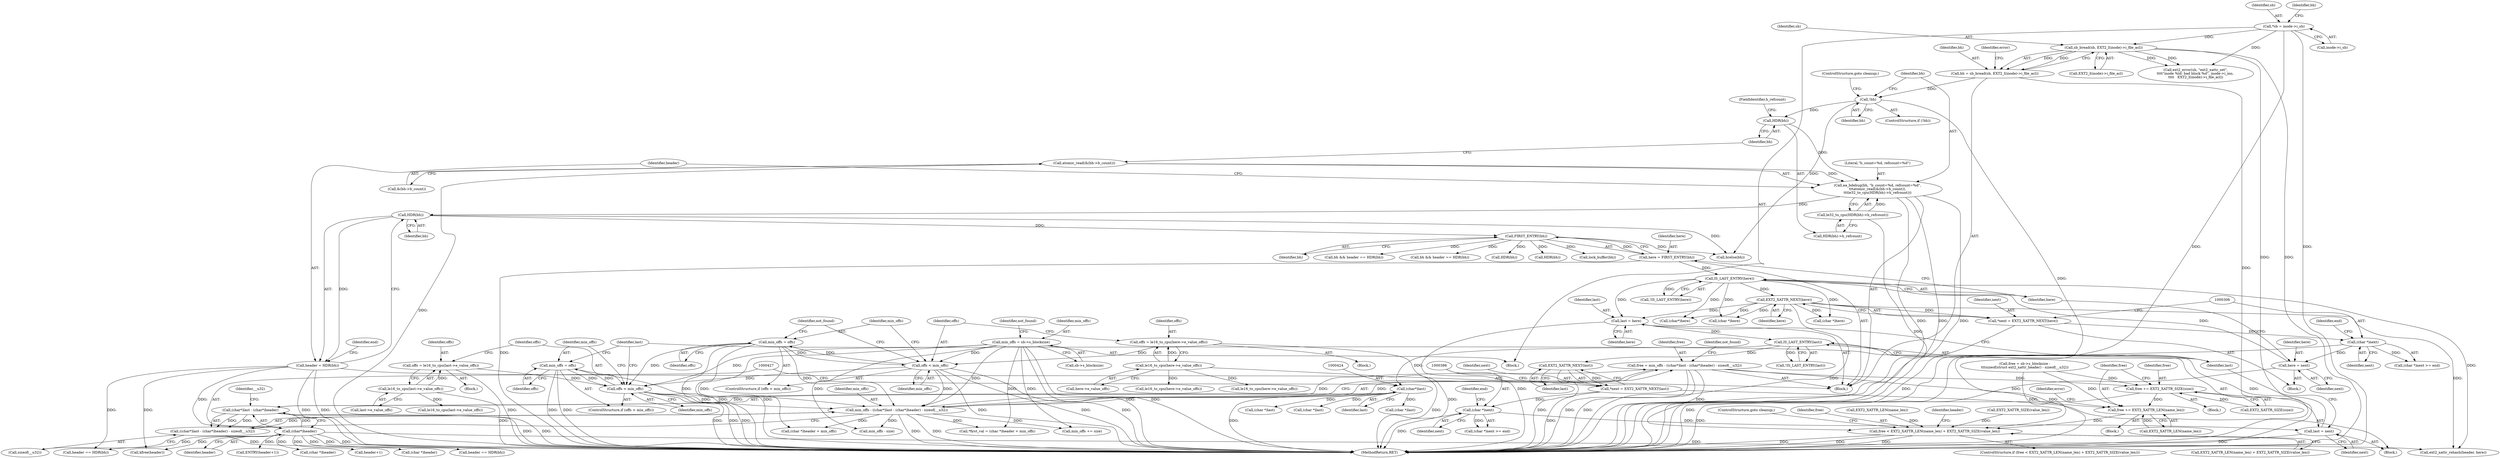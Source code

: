 digraph "0_linux_be0726d33cb8f411945884664924bed3cb8c70ee_10@API" {
"1000417" [label="(Call,free = min_offs - ((char*)last - (char*)header) - sizeof(__u32))"];
"1000419" [label="(Call,min_offs - ((char*)last - (char*)header) - sizeof(__u32))"];
"1000411" [label="(Call,min_offs = offs)"];
"1000408" [label="(Call,offs < min_offs)"];
"1000401" [label="(Call,offs = le16_to_cpu(last->e_value_offs))"];
"1000403" [label="(Call,le16_to_cpu(last->e_value_offs))"];
"1000331" [label="(Call,min_offs = offs)"];
"1000328" [label="(Call,offs < min_offs)"];
"1000321" [label="(Call,offs = le16_to_cpu(here->e_value_offs))"];
"1000323" [label="(Call,le16_to_cpu(here->e_value_offs))"];
"1000152" [label="(Call,min_offs = sb->s_blocksize)"];
"1000421" [label="(Call,((char*)last - (char*)header) - sizeof(__u32))"];
"1000422" [label="(Call,(char*)last - (char*)header)"];
"1000423" [label="(Call,(char*)last)"];
"1000375" [label="(Call,IS_LAST_ENTRY(last))"];
"1000414" [label="(Call,last = next)"];
"1000385" [label="(Call,(char *)next)"];
"1000379" [label="(Call,*next = EXT2_XATTR_NEXT(last))"];
"1000381" [label="(Call,EXT2_XATTR_NEXT(last))"];
"1000370" [label="(Call,last = here)"];
"1000295" [label="(Call,IS_LAST_ENTRY(here))"];
"1000289" [label="(Call,here = FIRST_ENTRY(bh))"];
"1000291" [label="(Call,FIRST_ENTRY(bh))"];
"1000246" [label="(Call,HDR(bh))"];
"1000231" [label="(Call,ea_bdebug(bh, \"b_count=%d, refcount=%d\",\n\t\t\tatomic_read(&(bh->b_count)),\n\t\t\tle32_to_cpu(HDR(bh)->h_refcount)))"];
"1000241" [label="(Call,HDR(bh))"];
"1000228" [label="(Call,!bh)"];
"1000215" [label="(Call,bh = sb_bread(sb, EXT2_I(inode)->i_file_acl))"];
"1000217" [label="(Call,sb_bread(sb, EXT2_I(inode)->i_file_acl))"];
"1000134" [label="(Call,*sb = inode->i_sb)"];
"1000234" [label="(Call,atomic_read(&(bh->b_count)))"];
"1000239" [label="(Call,le32_to_cpu(HDR(bh)->h_refcount))"];
"1000367" [label="(Call,here = next)"];
"1000305" [label="(Call,(char *)next)"];
"1000299" [label="(Call,*next = EXT2_XATTR_NEXT(here))"];
"1000301" [label="(Call,EXT2_XATTR_NEXT(here))"];
"1000426" [label="(Call,(char*)header)"];
"1000244" [label="(Call,header = HDR(bh))"];
"1000515" [label="(Call,free += EXT2_XATTR_SIZE(size))"];
"1000519" [label="(Call,free += EXT2_XATTR_LEN(name_len))"];
"1000528" [label="(Call,free < EXT2_XATTR_LEN(name_len) + EXT2_XATTR_SIZE(value_len))"];
"1000376" [label="(Identifier,last)"];
"1000233" [label="(Literal,\"b_count=%d, refcount=%d\")"];
"1000980" [label="(Call,ext2_xattr_rehash(header, here))"];
"1001019" [label="(MethodReturn,RET)"];
"1000249" [label="(Identifier,end)"];
"1000527" [label="(ControlStructure,if (free < EXT2_XATTR_LEN(name_len) + EXT2_XATTR_SIZE(value_len)))"];
"1000429" [label="(Call,sizeof(__u32))"];
"1000402" [label="(Identifier,offs)"];
"1000925" [label="(Call,(char *)header)"];
"1000295" [label="(Call,IS_LAST_ENTRY(here))"];
"1000385" [label="(Call,(char *)next)"];
"1000154" [label="(Call,sb->s_blocksize)"];
"1000416" [label="(Identifier,next)"];
"1000988" [label="(Call,HDR(bh))"];
"1000134" [label="(Call,*sb = inode->i_sb)"];
"1000135" [label="(Identifier,sb)"];
"1000708" [label="(Call,(char *)here)"];
"1000241" [label="(Call,HDR(bh))"];
"1000321" [label="(Call,offs = le16_to_cpu(here->e_value_offs))"];
"1000216" [label="(Identifier,bh)"];
"1000231" [label="(Call,ea_bdebug(bh, \"b_count=%d, refcount=%d\",\n\t\t\tatomic_read(&(bh->b_count)),\n\t\t\tle32_to_cpu(HDR(bh)->h_refcount)))"];
"1000243" [label="(FieldIdentifier,h_refcount)"];
"1000242" [label="(Identifier,bh)"];
"1000415" [label="(Identifier,last)"];
"1000528" [label="(Call,free < EXT2_XATTR_LEN(name_len) + EXT2_XATTR_SIZE(value_len))"];
"1000301" [label="(Call,EXT2_XATTR_NEXT(here))"];
"1000219" [label="(Call,EXT2_I(inode)->i_file_acl)"];
"1000330" [label="(Identifier,min_offs)"];
"1000404" [label="(Call,last->e_value_offs)"];
"1000399" [label="(Block,)"];
"1000375" [label="(Call,IS_LAST_ENTRY(last))"];
"1000410" [label="(Identifier,min_offs)"];
"1000537" [label="(Identifier,header)"];
"1000214" [label="(Block,)"];
"1000230" [label="(ControlStructure,goto cleanup;)"];
"1000273" [label="(Call,ext2_error(sb, \"ext2_xattr_set\",\n\t\t\t\t\"inode %ld: bad block %d\", inode->i_ino, \n\t\t\t\t   EXT2_I(inode)->i_file_acl))"];
"1001009" [label="(Call,kfree(header))"];
"1000382" [label="(Identifier,last)"];
"1000412" [label="(Identifier,min_offs)"];
"1000305" [label="(Call,(char *)next)"];
"1000407" [label="(ControlStructure,if (offs < min_offs))"];
"1000959" [label="(Call,header+1)"];
"1000752" [label="(Call,*first_val = (char *)header + min_offs)"];
"1000324" [label="(Call,here->e_value_offs)"];
"1000470" [label="(Block,)"];
"1000501" [label="(Call,le16_to_cpu(here->e_value_offs))"];
"1000369" [label="(Identifier,next)"];
"1000533" [label="(Call,EXT2_XATTR_SIZE(value_len))"];
"1000755" [label="(Call,(char *)header)"];
"1000371" [label="(Identifier,last)"];
"1000136" [label="(Call,inode->i_sb)"];
"1000968" [label="(Call,HDR(bh))"];
"1000419" [label="(Call,min_offs - ((char*)last - (char*)header) - sizeof(__u32))"];
"1000966" [label="(Call,header == HDR(bh))"];
"1000296" [label="(Identifier,here)"];
"1000229" [label="(Identifier,bh)"];
"1000379" [label="(Call,*next = EXT2_XATTR_NEXT(last))"];
"1000841" [label="(Call,le16_to_cpu(last->e_value_offs))"];
"1000628" [label="(Call,(char *)last)"];
"1000999" [label="(Call,brelse(bh))"];
"1000218" [label="(Identifier,sb)"];
"1000417" [label="(Call,free = min_offs - ((char*)last - (char*)header) - sizeof(__u32))"];
"1000227" [label="(ControlStructure,if (!bh))"];
"1000245" [label="(Identifier,header)"];
"1000414" [label="(Call,last = next)"];
"1000299" [label="(Call,*next = EXT2_XATTR_NEXT(here))"];
"1000302" [label="(Identifier,here)"];
"1000418" [label="(Identifier,free)"];
"1000421" [label="(Call,((char*)last - (char*)header) - sizeof(__u32))"];
"1000234" [label="(Call,atomic_read(&(bh->b_count)))"];
"1000409" [label="(Identifier,offs)"];
"1000762" [label="(Call,le16_to_cpu(here->e_value_offs))"];
"1000403" [label="(Call,le16_to_cpu(last->e_value_offs))"];
"1000333" [label="(Identifier,offs)"];
"1000387" [label="(Identifier,next)"];
"1000430" [label="(Identifier,__u32)"];
"1000304" [label="(Call,(char *)next >= end)"];
"1000401" [label="(Call,offs = le16_to_cpu(last->e_value_offs))"];
"1000374" [label="(Call,!IS_LAST_ENTRY(last))"];
"1000524" [label="(Identifier,error)"];
"1000422" [label="(Call,(char*)last - (char*)header)"];
"1000224" [label="(Identifier,error)"];
"1000408" [label="(Call,offs < min_offs)"];
"1000319" [label="(Block,)"];
"1000228" [label="(Call,!bh)"];
"1000235" [label="(Call,&(bh->b_count))"];
"1000239" [label="(Call,le32_to_cpu(HDR(bh)->h_refcount))"];
"1000450" [label="(Identifier,not_found)"];
"1000519" [label="(Call,free += EXT2_XATTR_LEN(name_len))"];
"1000428" [label="(Identifier,header)"];
"1000411" [label="(Call,min_offs = offs)"];
"1000423" [label="(Call,(char*)last)"];
"1000516" [label="(Identifier,free)"];
"1000433" [label="(Call,free = sb->s_blocksize -\n\t\t\tsizeof(struct ext2_xattr_header) - sizeof(__u32))"];
"1000425" [label="(Identifier,last)"];
"1000368" [label="(Identifier,here)"];
"1000331" [label="(Call,min_offs = offs)"];
"1000535" [label="(ControlStructure,goto cleanup;)"];
"1000381" [label="(Call,EXT2_XATTR_NEXT(last))"];
"1000754" [label="(Call,(char *)header + min_offs)"];
"1000335" [label="(Identifier,not_found)"];
"1000380" [label="(Identifier,next)"];
"1000367" [label="(Call,here = next)"];
"1001005" [label="(Call,header == HDR(bh))"];
"1000291" [label="(Call,FIRST_ENTRY(bh))"];
"1000329" [label="(Identifier,offs)"];
"1000388" [label="(Identifier,end)"];
"1000413" [label="(Identifier,offs)"];
"1000550" [label="(Call,lock_buffer(bh))"];
"1000289" [label="(Call,here = FIRST_ENTRY(bh))"];
"1000958" [label="(Call,ENTRY(header+1))"];
"1000611" [label="(Call,(char *)here)"];
"1000240" [label="(Call,HDR(bh)->h_refcount)"];
"1000880" [label="(Call,(char *)last)"];
"1000372" [label="(Identifier,here)"];
"1000530" [label="(Call,EXT2_XATTR_LEN(name_len) + EXT2_XATTR_SIZE(value_len))"];
"1000370" [label="(Call,last = here)"];
"1000307" [label="(Identifier,next)"];
"1000217" [label="(Call,sb_bread(sb, EXT2_I(inode)->i_file_acl))"];
"1000529" [label="(Identifier,free)"];
"1000928" [label="(Call,min_offs - size)"];
"1000322" [label="(Identifier,offs)"];
"1000420" [label="(Identifier,min_offs)"];
"1000152" [label="(Call,min_offs = sb->s_blocksize)"];
"1000153" [label="(Identifier,min_offs)"];
"1000327" [label="(ControlStructure,if (offs < min_offs))"];
"1000705" [label="(Call,(char *)last)"];
"1000887" [label="(Call,(char*)here)"];
"1000521" [label="(Call,EXT2_XATTR_LEN(name_len))"];
"1000132" [label="(Block,)"];
"1000141" [label="(Identifier,bh)"];
"1000308" [label="(Identifier,end)"];
"1000517" [label="(Call,EXT2_XATTR_SIZE(size))"];
"1000377" [label="(Block,)"];
"1000246" [label="(Call,HDR(bh))"];
"1000520" [label="(Identifier,free)"];
"1000489" [label="(Block,)"];
"1000515" [label="(Call,free += EXT2_XATTR_SIZE(size))"];
"1000244" [label="(Call,header = HDR(bh))"];
"1000292" [label="(Identifier,bh)"];
"1000531" [label="(Call,EXT2_XATTR_LEN(name_len))"];
"1000159" [label="(Identifier,not_found)"];
"1000290" [label="(Identifier,here)"];
"1000247" [label="(Identifier,bh)"];
"1000328" [label="(Call,offs < min_offs)"];
"1000323" [label="(Call,le16_to_cpu(here->e_value_offs))"];
"1000984" [label="(Call,bh && header == HDR(bh))"];
"1000232" [label="(Identifier,bh)"];
"1000824" [label="(Call,min_offs += size)"];
"1000300" [label="(Identifier,next)"];
"1000426" [label="(Call,(char*)header)"];
"1000332" [label="(Identifier,min_offs)"];
"1000384" [label="(Call,(char *)next >= end)"];
"1000294" [label="(Call,!IS_LAST_ENTRY(here))"];
"1000297" [label="(Block,)"];
"1000215" [label="(Call,bh = sb_bread(sb, EXT2_I(inode)->i_file_acl))"];
"1000964" [label="(Call,bh && header == HDR(bh))"];
"1000417" -> "1000214"  [label="AST: "];
"1000417" -> "1000419"  [label="CFG: "];
"1000418" -> "1000417"  [label="AST: "];
"1000419" -> "1000417"  [label="AST: "];
"1000450" -> "1000417"  [label="CFG: "];
"1000417" -> "1001019"  [label="DDG: "];
"1000417" -> "1001019"  [label="DDG: "];
"1000419" -> "1000417"  [label="DDG: "];
"1000419" -> "1000417"  [label="DDG: "];
"1000417" -> "1000515"  [label="DDG: "];
"1000417" -> "1000519"  [label="DDG: "];
"1000417" -> "1000528"  [label="DDG: "];
"1000419" -> "1000421"  [label="CFG: "];
"1000420" -> "1000419"  [label="AST: "];
"1000421" -> "1000419"  [label="AST: "];
"1000419" -> "1001019"  [label="DDG: "];
"1000419" -> "1001019"  [label="DDG: "];
"1000411" -> "1000419"  [label="DDG: "];
"1000331" -> "1000419"  [label="DDG: "];
"1000152" -> "1000419"  [label="DDG: "];
"1000328" -> "1000419"  [label="DDG: "];
"1000408" -> "1000419"  [label="DDG: "];
"1000421" -> "1000419"  [label="DDG: "];
"1000419" -> "1000752"  [label="DDG: "];
"1000419" -> "1000754"  [label="DDG: "];
"1000419" -> "1000824"  [label="DDG: "];
"1000419" -> "1000928"  [label="DDG: "];
"1000411" -> "1000407"  [label="AST: "];
"1000411" -> "1000413"  [label="CFG: "];
"1000412" -> "1000411"  [label="AST: "];
"1000413" -> "1000411"  [label="AST: "];
"1000415" -> "1000411"  [label="CFG: "];
"1000411" -> "1001019"  [label="DDG: "];
"1000411" -> "1001019"  [label="DDG: "];
"1000411" -> "1000408"  [label="DDG: "];
"1000408" -> "1000411"  [label="DDG: "];
"1000408" -> "1000407"  [label="AST: "];
"1000408" -> "1000410"  [label="CFG: "];
"1000409" -> "1000408"  [label="AST: "];
"1000410" -> "1000408"  [label="AST: "];
"1000412" -> "1000408"  [label="CFG: "];
"1000415" -> "1000408"  [label="CFG: "];
"1000408" -> "1001019"  [label="DDG: "];
"1000408" -> "1001019"  [label="DDG: "];
"1000408" -> "1001019"  [label="DDG: "];
"1000401" -> "1000408"  [label="DDG: "];
"1000331" -> "1000408"  [label="DDG: "];
"1000152" -> "1000408"  [label="DDG: "];
"1000328" -> "1000408"  [label="DDG: "];
"1000401" -> "1000399"  [label="AST: "];
"1000401" -> "1000403"  [label="CFG: "];
"1000402" -> "1000401"  [label="AST: "];
"1000403" -> "1000401"  [label="AST: "];
"1000409" -> "1000401"  [label="CFG: "];
"1000401" -> "1001019"  [label="DDG: "];
"1000403" -> "1000401"  [label="DDG: "];
"1000403" -> "1000404"  [label="CFG: "];
"1000404" -> "1000403"  [label="AST: "];
"1000403" -> "1001019"  [label="DDG: "];
"1000403" -> "1000841"  [label="DDG: "];
"1000331" -> "1000327"  [label="AST: "];
"1000331" -> "1000333"  [label="CFG: "];
"1000332" -> "1000331"  [label="AST: "];
"1000333" -> "1000331"  [label="AST: "];
"1000335" -> "1000331"  [label="CFG: "];
"1000331" -> "1001019"  [label="DDG: "];
"1000331" -> "1001019"  [label="DDG: "];
"1000331" -> "1000328"  [label="DDG: "];
"1000328" -> "1000331"  [label="DDG: "];
"1000328" -> "1000327"  [label="AST: "];
"1000328" -> "1000330"  [label="CFG: "];
"1000329" -> "1000328"  [label="AST: "];
"1000330" -> "1000328"  [label="AST: "];
"1000332" -> "1000328"  [label="CFG: "];
"1000335" -> "1000328"  [label="CFG: "];
"1000328" -> "1001019"  [label="DDG: "];
"1000328" -> "1001019"  [label="DDG: "];
"1000328" -> "1001019"  [label="DDG: "];
"1000321" -> "1000328"  [label="DDG: "];
"1000152" -> "1000328"  [label="DDG: "];
"1000321" -> "1000319"  [label="AST: "];
"1000321" -> "1000323"  [label="CFG: "];
"1000322" -> "1000321"  [label="AST: "];
"1000323" -> "1000321"  [label="AST: "];
"1000329" -> "1000321"  [label="CFG: "];
"1000321" -> "1001019"  [label="DDG: "];
"1000323" -> "1000321"  [label="DDG: "];
"1000323" -> "1000324"  [label="CFG: "];
"1000324" -> "1000323"  [label="AST: "];
"1000323" -> "1001019"  [label="DDG: "];
"1000323" -> "1000501"  [label="DDG: "];
"1000323" -> "1000762"  [label="DDG: "];
"1000152" -> "1000132"  [label="AST: "];
"1000152" -> "1000154"  [label="CFG: "];
"1000153" -> "1000152"  [label="AST: "];
"1000154" -> "1000152"  [label="AST: "];
"1000159" -> "1000152"  [label="CFG: "];
"1000152" -> "1001019"  [label="DDG: "];
"1000152" -> "1001019"  [label="DDG: "];
"1000152" -> "1000752"  [label="DDG: "];
"1000152" -> "1000754"  [label="DDG: "];
"1000152" -> "1000824"  [label="DDG: "];
"1000152" -> "1000928"  [label="DDG: "];
"1000421" -> "1000429"  [label="CFG: "];
"1000422" -> "1000421"  [label="AST: "];
"1000429" -> "1000421"  [label="AST: "];
"1000421" -> "1001019"  [label="DDG: "];
"1000422" -> "1000421"  [label="DDG: "];
"1000422" -> "1000421"  [label="DDG: "];
"1000422" -> "1000426"  [label="CFG: "];
"1000423" -> "1000422"  [label="AST: "];
"1000426" -> "1000422"  [label="AST: "];
"1000430" -> "1000422"  [label="CFG: "];
"1000422" -> "1001019"  [label="DDG: "];
"1000422" -> "1001019"  [label="DDG: "];
"1000423" -> "1000422"  [label="DDG: "];
"1000426" -> "1000422"  [label="DDG: "];
"1000423" -> "1000425"  [label="CFG: "];
"1000424" -> "1000423"  [label="AST: "];
"1000425" -> "1000423"  [label="AST: "];
"1000427" -> "1000423"  [label="CFG: "];
"1000423" -> "1001019"  [label="DDG: "];
"1000375" -> "1000423"  [label="DDG: "];
"1000423" -> "1000628"  [label="DDG: "];
"1000423" -> "1000705"  [label="DDG: "];
"1000423" -> "1000880"  [label="DDG: "];
"1000375" -> "1000374"  [label="AST: "];
"1000375" -> "1000376"  [label="CFG: "];
"1000376" -> "1000375"  [label="AST: "];
"1000374" -> "1000375"  [label="CFG: "];
"1000375" -> "1000374"  [label="DDG: "];
"1000414" -> "1000375"  [label="DDG: "];
"1000370" -> "1000375"  [label="DDG: "];
"1000375" -> "1000381"  [label="DDG: "];
"1000414" -> "1000377"  [label="AST: "];
"1000414" -> "1000416"  [label="CFG: "];
"1000415" -> "1000414"  [label="AST: "];
"1000416" -> "1000414"  [label="AST: "];
"1000376" -> "1000414"  [label="CFG: "];
"1000414" -> "1001019"  [label="DDG: "];
"1000385" -> "1000414"  [label="DDG: "];
"1000385" -> "1000384"  [label="AST: "];
"1000385" -> "1000387"  [label="CFG: "];
"1000386" -> "1000385"  [label="AST: "];
"1000387" -> "1000385"  [label="AST: "];
"1000388" -> "1000385"  [label="CFG: "];
"1000385" -> "1001019"  [label="DDG: "];
"1000385" -> "1000384"  [label="DDG: "];
"1000379" -> "1000385"  [label="DDG: "];
"1000379" -> "1000377"  [label="AST: "];
"1000379" -> "1000381"  [label="CFG: "];
"1000380" -> "1000379"  [label="AST: "];
"1000381" -> "1000379"  [label="AST: "];
"1000386" -> "1000379"  [label="CFG: "];
"1000379" -> "1001019"  [label="DDG: "];
"1000381" -> "1000379"  [label="DDG: "];
"1000381" -> "1000382"  [label="CFG: "];
"1000382" -> "1000381"  [label="AST: "];
"1000381" -> "1001019"  [label="DDG: "];
"1000370" -> "1000214"  [label="AST: "];
"1000370" -> "1000372"  [label="CFG: "];
"1000371" -> "1000370"  [label="AST: "];
"1000372" -> "1000370"  [label="AST: "];
"1000376" -> "1000370"  [label="CFG: "];
"1000370" -> "1001019"  [label="DDG: "];
"1000295" -> "1000370"  [label="DDG: "];
"1000301" -> "1000370"  [label="DDG: "];
"1000295" -> "1000294"  [label="AST: "];
"1000295" -> "1000296"  [label="CFG: "];
"1000296" -> "1000295"  [label="AST: "];
"1000294" -> "1000295"  [label="CFG: "];
"1000295" -> "1000294"  [label="DDG: "];
"1000289" -> "1000295"  [label="DDG: "];
"1000367" -> "1000295"  [label="DDG: "];
"1000295" -> "1000301"  [label="DDG: "];
"1000295" -> "1000611"  [label="DDG: "];
"1000295" -> "1000708"  [label="DDG: "];
"1000295" -> "1000887"  [label="DDG: "];
"1000295" -> "1000980"  [label="DDG: "];
"1000289" -> "1000214"  [label="AST: "];
"1000289" -> "1000291"  [label="CFG: "];
"1000290" -> "1000289"  [label="AST: "];
"1000291" -> "1000289"  [label="AST: "];
"1000296" -> "1000289"  [label="CFG: "];
"1000289" -> "1001019"  [label="DDG: "];
"1000291" -> "1000289"  [label="DDG: "];
"1000291" -> "1000292"  [label="CFG: "];
"1000292" -> "1000291"  [label="AST: "];
"1000246" -> "1000291"  [label="DDG: "];
"1000291" -> "1000550"  [label="DDG: "];
"1000291" -> "1000964"  [label="DDG: "];
"1000291" -> "1000968"  [label="DDG: "];
"1000291" -> "1000984"  [label="DDG: "];
"1000291" -> "1000988"  [label="DDG: "];
"1000291" -> "1000999"  [label="DDG: "];
"1000246" -> "1000244"  [label="AST: "];
"1000246" -> "1000247"  [label="CFG: "];
"1000247" -> "1000246"  [label="AST: "];
"1000244" -> "1000246"  [label="CFG: "];
"1000246" -> "1000244"  [label="DDG: "];
"1000231" -> "1000246"  [label="DDG: "];
"1000246" -> "1000999"  [label="DDG: "];
"1000231" -> "1000214"  [label="AST: "];
"1000231" -> "1000239"  [label="CFG: "];
"1000232" -> "1000231"  [label="AST: "];
"1000233" -> "1000231"  [label="AST: "];
"1000234" -> "1000231"  [label="AST: "];
"1000239" -> "1000231"  [label="AST: "];
"1000245" -> "1000231"  [label="CFG: "];
"1000231" -> "1001019"  [label="DDG: "];
"1000231" -> "1001019"  [label="DDG: "];
"1000231" -> "1001019"  [label="DDG: "];
"1000241" -> "1000231"  [label="DDG: "];
"1000234" -> "1000231"  [label="DDG: "];
"1000239" -> "1000231"  [label="DDG: "];
"1000241" -> "1000240"  [label="AST: "];
"1000241" -> "1000242"  [label="CFG: "];
"1000242" -> "1000241"  [label="AST: "];
"1000243" -> "1000241"  [label="CFG: "];
"1000228" -> "1000241"  [label="DDG: "];
"1000228" -> "1000227"  [label="AST: "];
"1000228" -> "1000229"  [label="CFG: "];
"1000229" -> "1000228"  [label="AST: "];
"1000230" -> "1000228"  [label="CFG: "];
"1000232" -> "1000228"  [label="CFG: "];
"1000228" -> "1001019"  [label="DDG: "];
"1000215" -> "1000228"  [label="DDG: "];
"1000228" -> "1000999"  [label="DDG: "];
"1000215" -> "1000214"  [label="AST: "];
"1000215" -> "1000217"  [label="CFG: "];
"1000216" -> "1000215"  [label="AST: "];
"1000217" -> "1000215"  [label="AST: "];
"1000224" -> "1000215"  [label="CFG: "];
"1000215" -> "1001019"  [label="DDG: "];
"1000217" -> "1000215"  [label="DDG: "];
"1000217" -> "1000215"  [label="DDG: "];
"1000217" -> "1000219"  [label="CFG: "];
"1000218" -> "1000217"  [label="AST: "];
"1000219" -> "1000217"  [label="AST: "];
"1000217" -> "1001019"  [label="DDG: "];
"1000217" -> "1001019"  [label="DDG: "];
"1000134" -> "1000217"  [label="DDG: "];
"1000217" -> "1000273"  [label="DDG: "];
"1000217" -> "1000273"  [label="DDG: "];
"1000134" -> "1000132"  [label="AST: "];
"1000134" -> "1000136"  [label="CFG: "];
"1000135" -> "1000134"  [label="AST: "];
"1000136" -> "1000134"  [label="AST: "];
"1000141" -> "1000134"  [label="CFG: "];
"1000134" -> "1001019"  [label="DDG: "];
"1000134" -> "1001019"  [label="DDG: "];
"1000134" -> "1000273"  [label="DDG: "];
"1000234" -> "1000235"  [label="CFG: "];
"1000235" -> "1000234"  [label="AST: "];
"1000242" -> "1000234"  [label="CFG: "];
"1000234" -> "1001019"  [label="DDG: "];
"1000239" -> "1000240"  [label="CFG: "];
"1000240" -> "1000239"  [label="AST: "];
"1000239" -> "1001019"  [label="DDG: "];
"1000367" -> "1000297"  [label="AST: "];
"1000367" -> "1000369"  [label="CFG: "];
"1000368" -> "1000367"  [label="AST: "];
"1000369" -> "1000367"  [label="AST: "];
"1000296" -> "1000367"  [label="CFG: "];
"1000367" -> "1001019"  [label="DDG: "];
"1000305" -> "1000367"  [label="DDG: "];
"1000305" -> "1000304"  [label="AST: "];
"1000305" -> "1000307"  [label="CFG: "];
"1000306" -> "1000305"  [label="AST: "];
"1000307" -> "1000305"  [label="AST: "];
"1000308" -> "1000305"  [label="CFG: "];
"1000305" -> "1001019"  [label="DDG: "];
"1000305" -> "1000304"  [label="DDG: "];
"1000299" -> "1000305"  [label="DDG: "];
"1000299" -> "1000297"  [label="AST: "];
"1000299" -> "1000301"  [label="CFG: "];
"1000300" -> "1000299"  [label="AST: "];
"1000301" -> "1000299"  [label="AST: "];
"1000306" -> "1000299"  [label="CFG: "];
"1000299" -> "1001019"  [label="DDG: "];
"1000301" -> "1000299"  [label="DDG: "];
"1000301" -> "1000302"  [label="CFG: "];
"1000302" -> "1000301"  [label="AST: "];
"1000301" -> "1001019"  [label="DDG: "];
"1000301" -> "1000611"  [label="DDG: "];
"1000301" -> "1000708"  [label="DDG: "];
"1000301" -> "1000887"  [label="DDG: "];
"1000301" -> "1000980"  [label="DDG: "];
"1000426" -> "1000428"  [label="CFG: "];
"1000427" -> "1000426"  [label="AST: "];
"1000428" -> "1000426"  [label="AST: "];
"1000426" -> "1001019"  [label="DDG: "];
"1000244" -> "1000426"  [label="DDG: "];
"1000426" -> "1000755"  [label="DDG: "];
"1000426" -> "1000925"  [label="DDG: "];
"1000426" -> "1000958"  [label="DDG: "];
"1000426" -> "1000959"  [label="DDG: "];
"1000426" -> "1000966"  [label="DDG: "];
"1000426" -> "1000980"  [label="DDG: "];
"1000426" -> "1001005"  [label="DDG: "];
"1000426" -> "1001009"  [label="DDG: "];
"1000244" -> "1000214"  [label="AST: "];
"1000245" -> "1000244"  [label="AST: "];
"1000249" -> "1000244"  [label="CFG: "];
"1000244" -> "1001019"  [label="DDG: "];
"1000244" -> "1001019"  [label="DDG: "];
"1000244" -> "1001005"  [label="DDG: "];
"1000244" -> "1001009"  [label="DDG: "];
"1000515" -> "1000489"  [label="AST: "];
"1000515" -> "1000517"  [label="CFG: "];
"1000516" -> "1000515"  [label="AST: "];
"1000517" -> "1000515"  [label="AST: "];
"1000520" -> "1000515"  [label="CFG: "];
"1000515" -> "1001019"  [label="DDG: "];
"1000517" -> "1000515"  [label="DDG: "];
"1000433" -> "1000515"  [label="DDG: "];
"1000515" -> "1000519"  [label="DDG: "];
"1000519" -> "1000470"  [label="AST: "];
"1000519" -> "1000521"  [label="CFG: "];
"1000520" -> "1000519"  [label="AST: "];
"1000521" -> "1000519"  [label="AST: "];
"1000524" -> "1000519"  [label="CFG: "];
"1000521" -> "1000519"  [label="DDG: "];
"1000433" -> "1000519"  [label="DDG: "];
"1000519" -> "1000528"  [label="DDG: "];
"1000528" -> "1000527"  [label="AST: "];
"1000528" -> "1000530"  [label="CFG: "];
"1000529" -> "1000528"  [label="AST: "];
"1000530" -> "1000528"  [label="AST: "];
"1000535" -> "1000528"  [label="CFG: "];
"1000537" -> "1000528"  [label="CFG: "];
"1000528" -> "1001019"  [label="DDG: "];
"1000528" -> "1001019"  [label="DDG: "];
"1000528" -> "1001019"  [label="DDG: "];
"1000433" -> "1000528"  [label="DDG: "];
"1000531" -> "1000528"  [label="DDG: "];
"1000533" -> "1000528"  [label="DDG: "];
}
